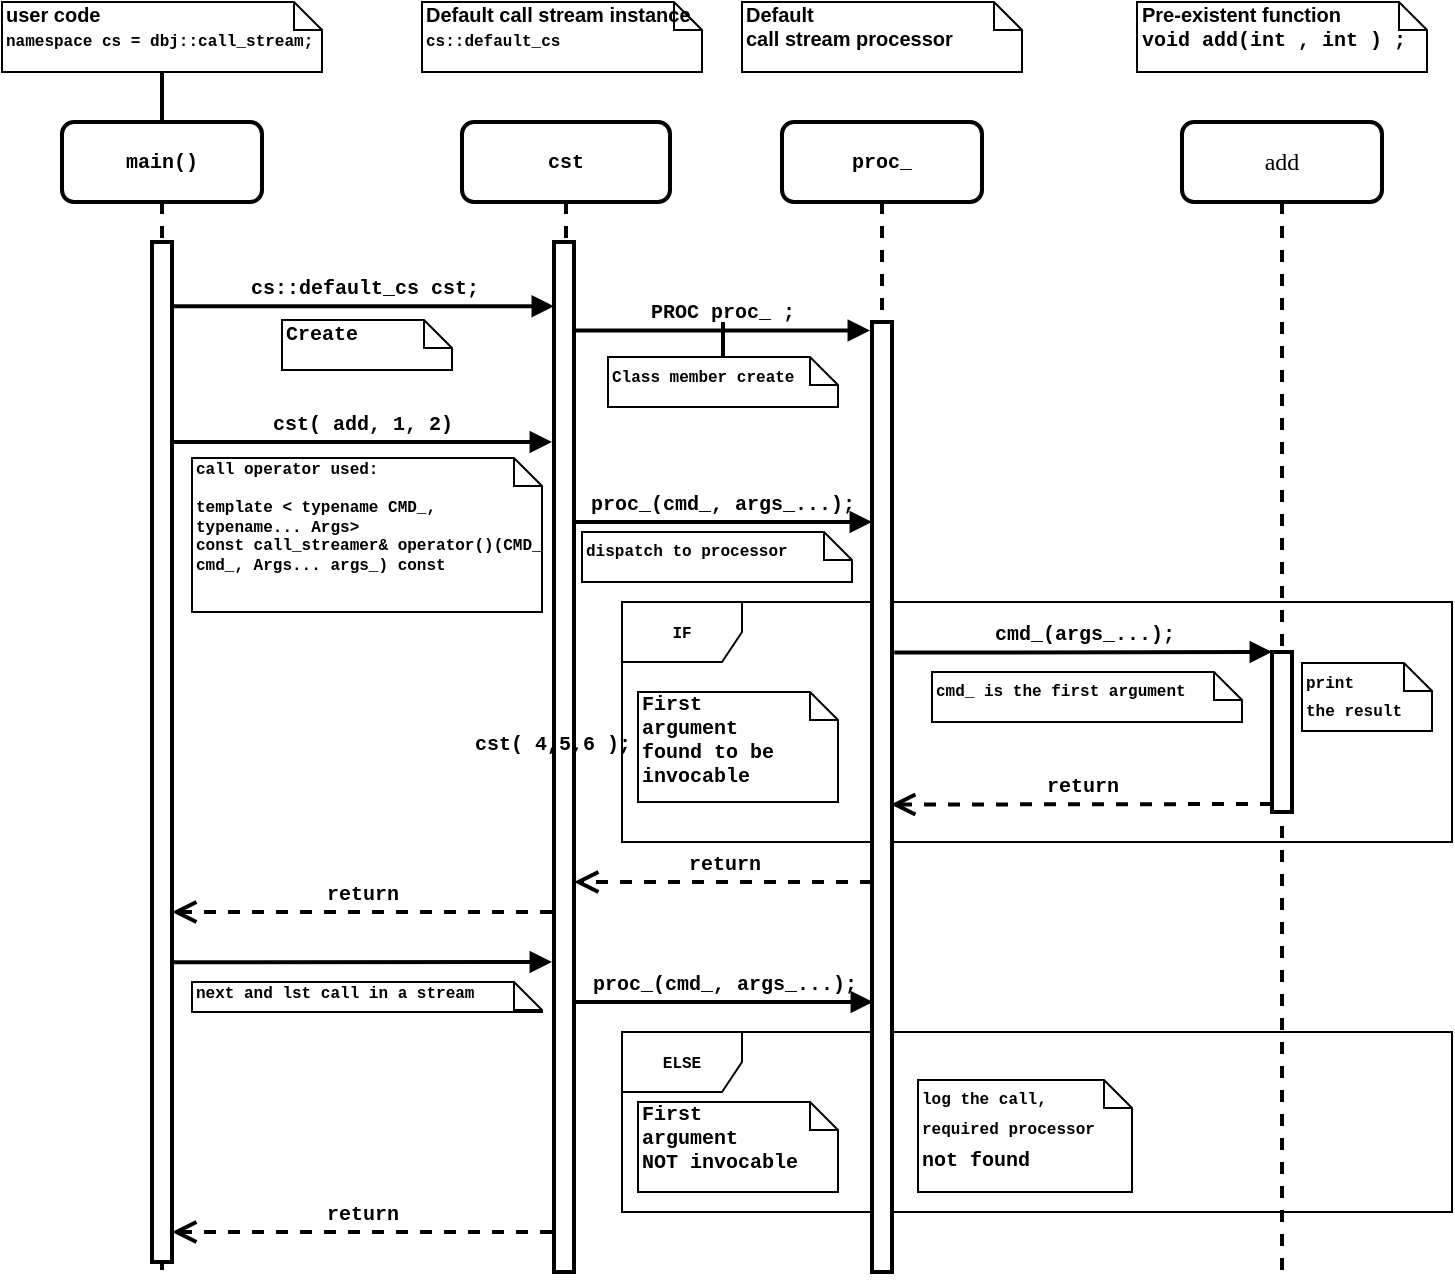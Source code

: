 <mxfile version="10.8.2" type="github"><diagram name="Page-1" id="13e1069c-82ec-6db2-03f1-153e76fe0fe0"><mxGraphModel dx="1394" dy="715" grid="1" gridSize="5" guides="1" tooltips="1" connect="1" arrows="1" fold="1" page="1" pageScale="1" pageWidth="1654" pageHeight="1169" background="#ffffff" math="0" shadow="0"><root><object label="" copyright="(c) 2019 by dbj@dbj.org" created="2019-06-28" id="0"><mxCell/></object><mxCell id="1" parent="0"/><mxCell id="iStF554f-nOKTjSdc0G1-57" value="ELSE" style="shape=umlFrame;whiteSpace=wrap;html=1;fontFamily=Courier New;fontSize=8;fontStyle=1;strokeWidth=1;" vertex="1" parent="1"><mxGeometry x="825" y="640" width="415" height="90" as="geometry"/></mxCell><mxCell id="7baba1c4bc27f4b0-2" value="&lt;font style=&quot;font-size: 10px&quot;&gt;cst&lt;/font&gt;" style="shape=umlLifeline;perimeter=lifelinePerimeter;whiteSpace=wrap;html=1;container=1;collapsible=0;recursiveResize=0;outlineConnect=0;rounded=1;shadow=0;comic=0;labelBackgroundColor=none;strokeColor=#000000;strokeWidth=2;fillColor=#FFFFFF;fontFamily=Courier New;fontSize=12;fontColor=#000000;align=center;fontStyle=1" parent="1" vertex="1"><mxGeometry x="745" y="185" width="104" height="580" as="geometry"/></mxCell><mxCell id="7baba1c4bc27f4b0-10" value="" style="html=1;points=[];perimeter=orthogonalPerimeter;rounded=0;shadow=0;comic=0;labelBackgroundColor=none;strokeColor=#000000;strokeWidth=2;fillColor=#FFFFFF;fontFamily=Verdana;fontSize=12;fontColor=#000000;align=center;fontStyle=1" parent="7baba1c4bc27f4b0-2" vertex="1"><mxGeometry x="46" y="60" width="10" height="515" as="geometry"/></mxCell><mxCell id="7baba1c4bc27f4b0-3" value="&lt;font style=&quot;font-size: 10px&quot;&gt;proc_&lt;/font&gt;" style="shape=umlLifeline;perimeter=lifelinePerimeter;whiteSpace=wrap;html=1;container=1;collapsible=0;recursiveResize=0;outlineConnect=0;rounded=1;shadow=0;comic=0;labelBackgroundColor=none;strokeColor=#000000;strokeWidth=2;fillColor=#FFFFFF;fontFamily=Courier New;fontSize=12;fontColor=#000000;align=center;fontStyle=1" parent="1" vertex="1"><mxGeometry x="905" y="185" width="100" height="580" as="geometry"/></mxCell><mxCell id="iStF554f-nOKTjSdc0G1-48" value="IF" style="shape=umlFrame;whiteSpace=wrap;html=1;fontFamily=Courier New;fontSize=8;fontStyle=1;strokeWidth=1;" vertex="1" parent="7baba1c4bc27f4b0-3"><mxGeometry x="-80" y="240" width="415" height="120" as="geometry"/></mxCell><mxCell id="7baba1c4bc27f4b0-13" value="" style="html=1;points=[];perimeter=orthogonalPerimeter;rounded=0;shadow=0;comic=0;labelBackgroundColor=none;strokeColor=#000000;strokeWidth=2;fillColor=#FFFFFF;fontFamily=Verdana;fontSize=12;fontColor=#000000;align=center;fontStyle=1" parent="7baba1c4bc27f4b0-3" vertex="1"><mxGeometry x="45" y="100" width="10" height="475" as="geometry"/></mxCell><mxCell id="iStF554f-nOKTjSdc0G1-51" value="First &lt;br&gt;argument&amp;nbsp;&lt;br&gt;found to be&amp;nbsp;&lt;br&gt;invocable&lt;br&gt;" style="shape=note;whiteSpace=wrap;html=1;size=14;verticalAlign=top;align=left;spacingTop=-6;fontFamily=Courier New;fontSize=10;strokeWidth=1;fontStyle=1" vertex="1" parent="7baba1c4bc27f4b0-3"><mxGeometry x="-72" y="285" width="100" height="55" as="geometry"/></mxCell><mxCell id="7baba1c4bc27f4b0-4" value="add" style="shape=umlLifeline;perimeter=lifelinePerimeter;whiteSpace=wrap;html=1;container=1;collapsible=0;recursiveResize=0;outlineConnect=0;rounded=1;shadow=0;comic=0;labelBackgroundColor=none;strokeColor=#000000;strokeWidth=2;fillColor=#FFFFFF;fontFamily=Verdana;fontSize=12;fontColor=#000000;align=center;fontStyle=0" parent="1" vertex="1"><mxGeometry x="1105" y="185" width="100" height="580" as="geometry"/></mxCell><mxCell id="iStF554f-nOKTjSdc0G1-41" value="" style="html=1;points=[];perimeter=orthogonalPerimeter;fontFamily=Helvetica;fontSize=10;strokeWidth=2;fontStyle=1" vertex="1" parent="7baba1c4bc27f4b0-4"><mxGeometry x="45" y="265" width="10" height="80" as="geometry"/></mxCell><mxCell id="7baba1c4bc27f4b0-8" value="main()" style="shape=umlLifeline;perimeter=lifelinePerimeter;whiteSpace=wrap;html=1;container=1;collapsible=0;recursiveResize=0;outlineConnect=0;rounded=1;shadow=0;comic=0;labelBackgroundColor=none;strokeColor=#000000;strokeWidth=2;fillColor=#FFFFFF;fontFamily=Courier New;fontSize=10;fontColor=#000000;align=center;fontStyle=1" parent="1" vertex="1"><mxGeometry x="545" y="185" width="100" height="580" as="geometry"/></mxCell><mxCell id="7baba1c4bc27f4b0-9" value="" style="html=1;points=[];perimeter=orthogonalPerimeter;rounded=0;shadow=0;comic=0;labelBackgroundColor=none;strokeColor=#000000;strokeWidth=2;fillColor=#FFFFFF;fontFamily=Verdana;fontSize=12;fontColor=#000000;align=center;fontStyle=1" parent="7baba1c4bc27f4b0-8" vertex="1"><mxGeometry x="45" y="60" width="10" height="510" as="geometry"/></mxCell><mxCell id="iStF554f-nOKTjSdc0G1-34" style="edgeStyle=none;rounded=0;orthogonalLoop=1;jettySize=auto;html=1;entryX=0.46;entryY=-0.002;entryDx=0;entryDy=0;entryPerimeter=0;endArrow=none;endFill=0;fontFamily=Helvetica;fontSize=10;strokeWidth=2;fontStyle=1" edge="1" parent="7baba1c4bc27f4b0-8" source="7baba1c4bc27f4b0-8" target="7baba1c4bc27f4b0-9"><mxGeometry relative="1" as="geometry"/></mxCell><mxCell id="7baba1c4bc27f4b0-11" value="&lt;font face=&quot;Courier New&quot;&gt;cst( add, 1, 2)&lt;/font&gt;&lt;br&gt;" style="html=1;verticalAlign=bottom;endArrow=block;labelBackgroundColor=none;fontFamily=Helvetica;fontSize=10;edgeStyle=elbowEdgeStyle;elbow=vertical;strokeWidth=2;fontStyle=1" parent="1" source="7baba1c4bc27f4b0-9" edge="1"><mxGeometry relative="1" as="geometry"><mxPoint x="725" y="295" as="sourcePoint"/><mxPoint x="790" y="345" as="targetPoint"/><mxPoint as="offset"/></mxGeometry></mxCell><mxCell id="7baba1c4bc27f4b0-14" value="&lt;font face=&quot;Courier New&quot;&gt;proc_(cmd_, args_...);&lt;/font&gt;" style="html=1;verticalAlign=bottom;endArrow=block;labelBackgroundColor=none;fontFamily=Helvetica;fontSize=10;edgeStyle=elbowEdgeStyle;elbow=vertical;strokeWidth=2;fontStyle=1" parent="1" target="7baba1c4bc27f4b0-13" edge="1"><mxGeometry relative="1" as="geometry"><mxPoint x="800" y="385" as="sourcePoint"/><mxPoint x="940" y="385" as="targetPoint"/></mxGeometry></mxCell><mxCell id="iStF554f-nOKTjSdc0G1-30" value="" style="edgeStyle=none;rounded=0;orthogonalLoop=1;jettySize=auto;html=1;endArrow=none;endFill=0;fontFamily=Helvetica;fontSize=10;strokeWidth=2;fontStyle=1" edge="1" parent="1" source="7baba1c4bc27f4b0-40"><mxGeometry relative="1" as="geometry"><mxPoint x="595" y="185" as="targetPoint"/></mxGeometry></mxCell><mxCell id="7baba1c4bc27f4b0-40" value="user code&lt;br&gt;&lt;span&gt;&lt;font face=&quot;Courier New&quot; style=&quot;font-size: 8px&quot;&gt;namespace cs = dbj::call_stream;&lt;/font&gt;&lt;/span&gt;&lt;br&gt;" style="shape=note;whiteSpace=wrap;html=1;size=14;verticalAlign=top;align=left;spacingTop=-6;rounded=0;shadow=0;comic=0;labelBackgroundColor=none;strokeColor=#000000;strokeWidth=1;fillColor=#FFFFFF;fontFamily=Helvetica;fontSize=10;fontColor=#000000;fontStyle=1" parent="1" vertex="1"><mxGeometry x="515" y="125" width="160" height="35" as="geometry"/></mxCell><mxCell id="7baba1c4bc27f4b0-41" value="Default call stream instance&lt;br&gt;&lt;font face=&quot;Courier New&quot; style=&quot;font-size: 8px&quot;&gt;cs::default_cs&lt;/font&gt;&lt;br&gt;" style="shape=note;whiteSpace=wrap;html=1;size=14;verticalAlign=top;align=left;spacingTop=-6;rounded=0;shadow=0;comic=0;labelBackgroundColor=none;strokeColor=#000000;strokeWidth=1;fillColor=#FFFFFF;fontFamily=Helvetica;fontSize=10;fontColor=#000000;fontStyle=1" parent="1" vertex="1"><mxGeometry x="725" y="125" width="140" height="35" as="geometry"/></mxCell><mxCell id="7baba1c4bc27f4b0-42" value="Default &lt;br&gt;call stream processor" style="shape=note;whiteSpace=wrap;html=1;size=14;verticalAlign=top;align=left;spacingTop=-6;rounded=0;shadow=0;comic=0;labelBackgroundColor=none;strokeColor=#000000;strokeWidth=1;fillColor=#FFFFFF;fontFamily=Helvetica;fontSize=10;fontColor=#000000;fontStyle=1" parent="1" vertex="1"><mxGeometry x="885" y="125" width="140" height="35" as="geometry"/></mxCell><mxCell id="7baba1c4bc27f4b0-43" value="Pre-existent function&lt;br&gt;&lt;font face=&quot;Courier New&quot;&gt;void add(int , int ) ;&lt;/font&gt;&lt;br&gt;" style="shape=note;whiteSpace=wrap;html=1;size=14;verticalAlign=top;align=left;spacingTop=-6;rounded=0;shadow=0;comic=0;labelBackgroundColor=none;strokeColor=#000000;strokeWidth=1;fillColor=#FFFFFF;fontFamily=Helvetica;fontSize=10;fontColor=#000000;fontStyle=1" parent="1" vertex="1"><mxGeometry x="1082.5" y="125" width="145" height="35" as="geometry"/></mxCell><mxCell id="iStF554f-nOKTjSdc0G1-26" value="&lt;span&gt;cs::default_cs cst;&lt;/span&gt;&lt;br style=&quot;font-size: 10px&quot;&gt;" style="html=1;verticalAlign=bottom;endArrow=block;exitX=1.02;exitY=0.063;exitDx=0;exitDy=0;exitPerimeter=0;fontSize=10;fontFamily=Courier New;strokeWidth=2;fontStyle=1" edge="1" parent="1" source="7baba1c4bc27f4b0-9" target="7baba1c4bc27f4b0-10"><mxGeometry width="80" relative="1" as="geometry"><mxPoint x="665" y="275" as="sourcePoint"/><mxPoint x="775" y="276" as="targetPoint"/></mxGeometry></mxCell><mxCell id="iStF554f-nOKTjSdc0G1-28" value="&lt;font style=&quot;font-size: 10px;&quot; face=&quot;Courier New&quot;&gt;Create&lt;/font&gt;&lt;br style=&quot;font-size: 10px;&quot;&gt;" style="shape=note;whiteSpace=wrap;html=1;size=14;verticalAlign=top;align=left;spacingTop=-6;fontStyle=1;fontSize=10;strokeWidth=1;" vertex="1" parent="1"><mxGeometry x="655" y="284" width="85" height="25" as="geometry"/></mxCell><mxCell id="iStF554f-nOKTjSdc0G1-35" value="&lt;span style=&quot;font-size: 10px&quot;&gt;&lt;font face=&quot;Courier New&quot;&gt;PROC proc_ ;&lt;/font&gt;&lt;/span&gt;&lt;br&gt;" style="html=1;verticalAlign=bottom;endArrow=block;entryX=-0.1;entryY=0.009;entryDx=0;entryDy=0;entryPerimeter=0;strokeWidth=2;fontStyle=1" edge="1" parent="1" source="7baba1c4bc27f4b0-10" target="7baba1c4bc27f4b0-13"><mxGeometry width="80" relative="1" as="geometry"><mxPoint x="805" y="284" as="sourcePoint"/><mxPoint x="945" y="285" as="targetPoint"/><mxPoint as="offset"/></mxGeometry></mxCell><mxCell id="iStF554f-nOKTjSdc0G1-37" style="edgeStyle=none;rounded=0;orthogonalLoop=1;jettySize=auto;html=1;exitX=0.5;exitY=0;exitDx=0;exitDy=0;exitPerimeter=0;endArrow=none;endFill=0;fontFamily=Courier New;fontSize=10;strokeWidth=2;fontStyle=1" edge="1" parent="1" source="iStF554f-nOKTjSdc0G1-36"><mxGeometry relative="1" as="geometry"><mxPoint x="875.5" y="285" as="targetPoint"/></mxGeometry></mxCell><mxCell id="iStF554f-nOKTjSdc0G1-36" value="&lt;font style=&quot;font-size: 8px&quot; face=&quot;Courier New&quot;&gt;Class member create&lt;/font&gt;&lt;br&gt;" style="shape=note;whiteSpace=wrap;html=1;size=14;verticalAlign=top;align=left;spacingTop=-6;strokeWidth=1;fontStyle=1" vertex="1" parent="1"><mxGeometry x="818" y="302.5" width="115" height="25" as="geometry"/></mxCell><mxCell id="iStF554f-nOKTjSdc0G1-38" value="&lt;font style=&quot;font-size: 8px&quot; face=&quot;Courier New&quot;&gt;call operator used:&lt;br&gt;&lt;br style=&quot;font-size: 8px&quot;&gt;&lt;/font&gt;&lt;div style=&quot;font-size: 8px&quot;&gt;&lt;font face=&quot;Courier New&quot; style=&quot;font-size: 8px&quot;&gt;template &amp;lt; typename CMD_, typename... Args&amp;gt;&lt;/font&gt;&lt;/div&gt;&lt;div style=&quot;font-size: 8px&quot;&gt;&lt;font face=&quot;Courier New&quot; style=&quot;font-size: 8px&quot;&gt;const call_streamer&amp;amp; operator()(CMD_ cmd_, Args... args_) const&lt;/font&gt;&lt;/div&gt;" style="shape=note;whiteSpace=wrap;html=1;size=14;verticalAlign=top;align=left;spacingTop=-6;fontStyle=1;fontSize=8;strokeWidth=1;" vertex="1" parent="1"><mxGeometry x="610" y="353" width="175" height="77" as="geometry"/></mxCell><mxCell id="iStF554f-nOKTjSdc0G1-42" value="&lt;font face=&quot;Courier New&quot;&gt;cmd_(args_...);&lt;/font&gt;" style="html=1;verticalAlign=bottom;endArrow=block;entryX=0;entryY=0;fontFamily=Helvetica;fontSize=10;exitX=1.114;exitY=0.348;exitDx=0;exitDy=0;exitPerimeter=0;strokeWidth=2;fontStyle=1" edge="1" target="iStF554f-nOKTjSdc0G1-41" parent="1" source="7baba1c4bc27f4b0-13"><mxGeometry relative="1" as="geometry"><mxPoint x="960" y="410" as="sourcePoint"/></mxGeometry></mxCell><mxCell id="iStF554f-nOKTjSdc0G1-43" value="return" style="html=1;verticalAlign=bottom;endArrow=open;endSize=8;exitX=0;exitY=0.95;fontFamily=Courier New;fontSize=10;entryX=0.324;entryY=0.844;entryDx=0;entryDy=0;entryPerimeter=0;strokeWidth=2;fontStyle=1;dashed=1;" edge="1" source="iStF554f-nOKTjSdc0G1-41" parent="1" target="iStF554f-nOKTjSdc0G1-48"><mxGeometry relative="1" as="geometry"><mxPoint x="960" y="486" as="targetPoint"/></mxGeometry></mxCell><mxCell id="iStF554f-nOKTjSdc0G1-44" value="&lt;font style=&quot;font-size: 8px&quot; face=&quot;Courier New&quot;&gt;cmd_ is the first argument&lt;/font&gt;&lt;br&gt;" style="shape=note;whiteSpace=wrap;html=1;size=14;verticalAlign=top;align=left;spacingTop=-6;strokeWidth=1;fontStyle=1" vertex="1" parent="1"><mxGeometry x="980" y="460" width="155" height="25" as="geometry"/></mxCell><mxCell id="iStF554f-nOKTjSdc0G1-45" value="&lt;font style=&quot;font-size: 8px&quot; face=&quot;Courier New&quot;&gt;print &lt;br&gt;the result&lt;/font&gt;&lt;br&gt;" style="shape=note;whiteSpace=wrap;html=1;size=14;verticalAlign=top;align=left;spacingTop=-6;strokeWidth=1;fontStyle=1" vertex="1" parent="1"><mxGeometry x="1165" y="455.5" width="65" height="34" as="geometry"/></mxCell><mxCell id="iStF554f-nOKTjSdc0G1-46" value="&lt;font style=&quot;font-size: 8px&quot; face=&quot;Courier New&quot;&gt;dispatch to processor&lt;/font&gt;&lt;br&gt;" style="shape=note;whiteSpace=wrap;html=1;size=14;verticalAlign=top;align=left;spacingTop=-6;strokeWidth=1;fontStyle=1" vertex="1" parent="1"><mxGeometry x="805" y="390" width="135" height="25" as="geometry"/></mxCell><mxCell id="iStF554f-nOKTjSdc0G1-49" value="return" style="html=1;verticalAlign=bottom;endArrow=open;endSize=8;fontFamily=Courier New;fontSize=10;strokeWidth=2;fontStyle=1;dashed=1;" edge="1" parent="1" target="7baba1c4bc27f4b0-9"><mxGeometry relative="1" as="geometry"><mxPoint x="790" y="580" as="sourcePoint"/><mxPoint x="710" y="565" as="targetPoint"/></mxGeometry></mxCell><mxCell id="iStF554f-nOKTjSdc0G1-52" value="&lt;font face=&quot;Courier New&quot;&gt;cst( 4,5,6 );&lt;/font&gt;&lt;br&gt;" style="html=1;verticalAlign=bottom;endArrow=block;labelBackgroundColor=none;fontFamily=Helvetica;fontSize=10;edgeStyle=elbowEdgeStyle;elbow=vertical;strokeWidth=2;fontStyle=1" edge="1" parent="1"><mxGeometry x="1" y="100" relative="1" as="geometry"><mxPoint x="600" y="605.143" as="sourcePoint"/><mxPoint x="790" y="605" as="targetPoint"/><mxPoint as="offset"/></mxGeometry></mxCell><mxCell id="iStF554f-nOKTjSdc0G1-53" value="&lt;font face=&quot;Courier New&quot;&gt;next and lst call in a stream&lt;/font&gt;&lt;br&gt;" style="shape=note;whiteSpace=wrap;html=1;size=14;verticalAlign=top;align=left;spacingTop=-6;fontStyle=1;fontSize=8;strokeWidth=1;" vertex="1" parent="1"><mxGeometry x="610" y="615" width="175" height="15" as="geometry"/></mxCell><mxCell id="iStF554f-nOKTjSdc0G1-56" value="&lt;font face=&quot;Courier New&quot;&gt;proc_(cmd_, args_...);&lt;/font&gt;" style="html=1;verticalAlign=bottom;endArrow=block;labelBackgroundColor=none;fontFamily=Helvetica;fontSize=10;edgeStyle=elbowEdgeStyle;elbow=vertical;strokeWidth=2;fontStyle=1" edge="1" parent="1"><mxGeometry relative="1" as="geometry"><mxPoint x="800.5" y="625" as="sourcePoint"/><mxPoint x="950.5" y="625.143" as="targetPoint"/></mxGeometry></mxCell><mxCell id="iStF554f-nOKTjSdc0G1-58" value="First &lt;br&gt;argument&amp;nbsp;&lt;br&gt;NOT invocable&lt;br&gt;" style="shape=note;whiteSpace=wrap;html=1;size=14;verticalAlign=top;align=left;spacingTop=-6;fontFamily=Courier New;fontSize=10;strokeWidth=1;fontStyle=1" vertex="1" parent="1"><mxGeometry x="833" y="675" width="100" height="45" as="geometry"/></mxCell><mxCell id="iStF554f-nOKTjSdc0G1-59" value="&lt;font face=&quot;Courier New&quot;&gt;&lt;span style=&quot;font-size: 8px&quot;&gt;log the call, required processor&lt;br&gt;&lt;/span&gt;&lt;font style=&quot;font-size: 10px&quot;&gt;not found&lt;/font&gt;&lt;/font&gt;&lt;br&gt;" style="shape=note;whiteSpace=wrap;html=1;size=14;verticalAlign=top;align=left;spacingTop=-6;strokeWidth=1;fontStyle=1" vertex="1" parent="1"><mxGeometry x="973" y="664" width="107" height="56" as="geometry"/></mxCell><mxCell id="iStF554f-nOKTjSdc0G1-60" value="return" style="html=1;verticalAlign=bottom;endArrow=open;endSize=8;fontFamily=Courier New;fontSize=10;strokeWidth=2;fontStyle=1;dashed=1;" edge="1" parent="1"><mxGeometry relative="1" as="geometry"><mxPoint x="950" y="565" as="sourcePoint"/><mxPoint x="801" y="565" as="targetPoint"/></mxGeometry></mxCell><mxCell id="iStF554f-nOKTjSdc0G1-62" value="return" style="html=1;verticalAlign=bottom;endArrow=open;endSize=8;fontFamily=Courier New;fontSize=10;strokeWidth=2;fontStyle=1;dashed=1;" edge="1" parent="1"><mxGeometry relative="1" as="geometry"><mxPoint x="790" y="740" as="sourcePoint"/><mxPoint x="600" y="740" as="targetPoint"/></mxGeometry></mxCell></root></mxGraphModel></diagram></mxfile>